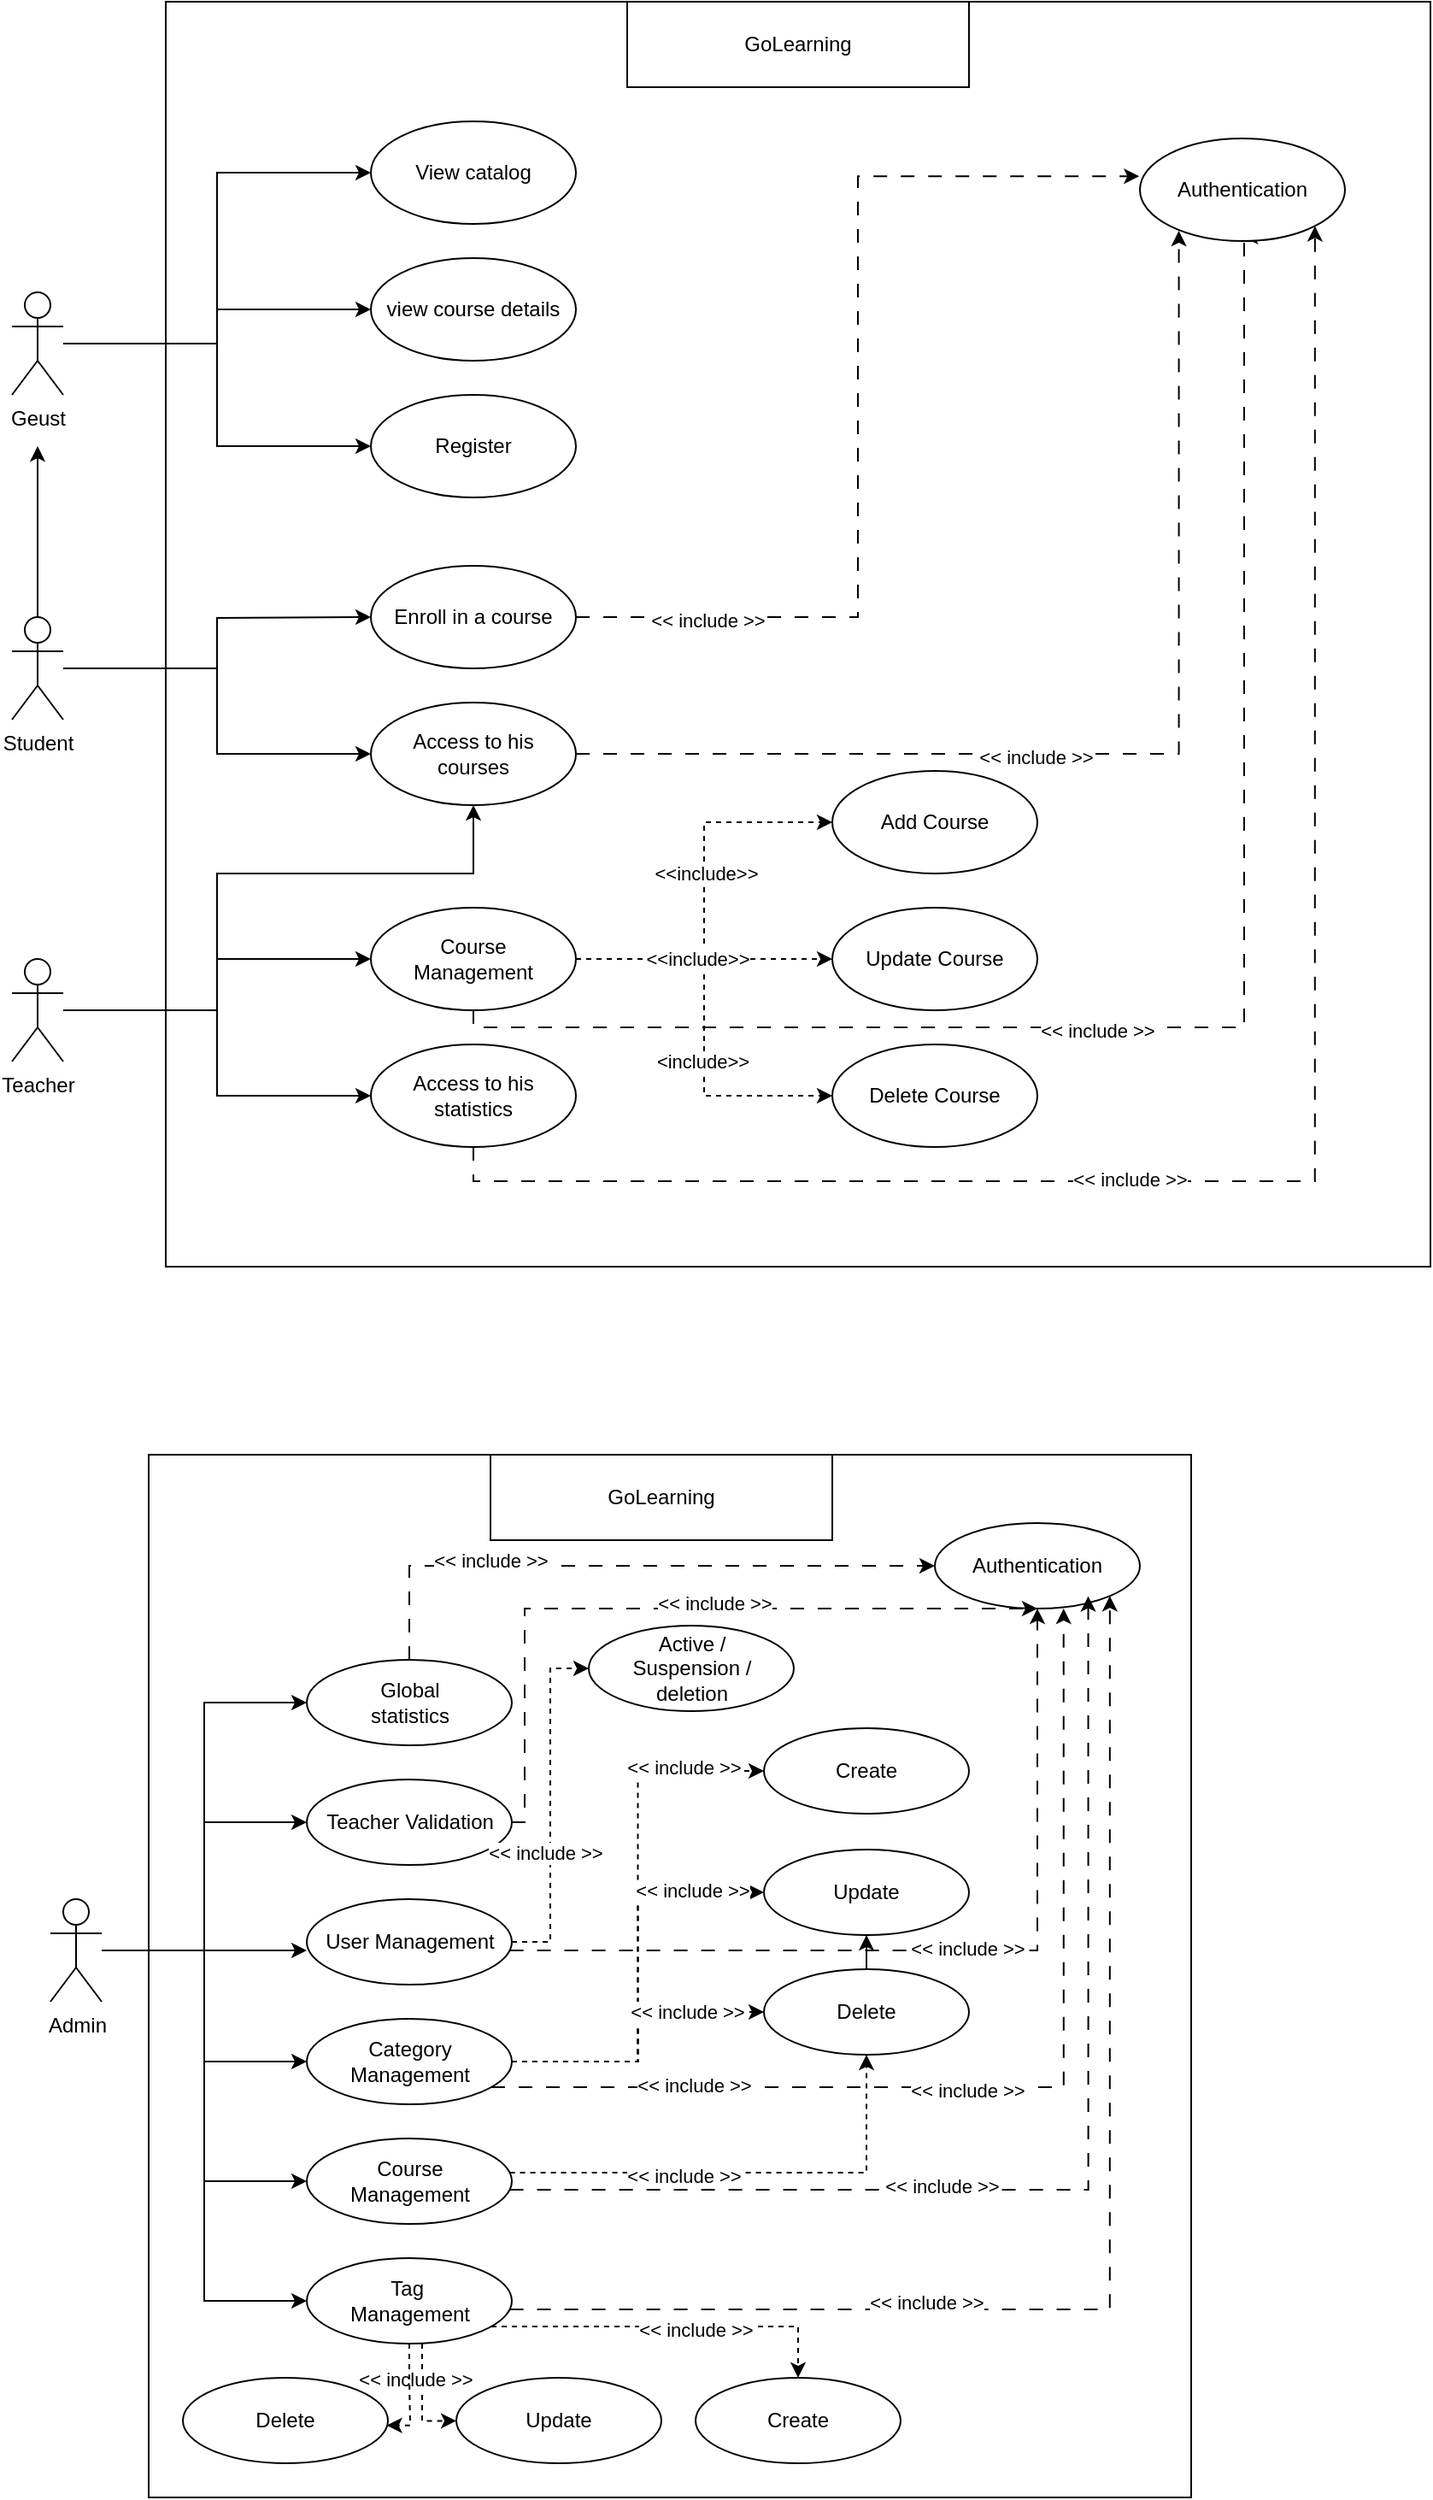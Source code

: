 <mxfile version="26.0.4">
  <diagram name="Page-1" id="ijO3nh55HH9mYvoXjniC">
    <mxGraphModel dx="1956" dy="887" grid="1" gridSize="10" guides="1" tooltips="1" connect="1" arrows="1" fold="1" page="1" pageScale="1" pageWidth="850" pageHeight="1100" math="0" shadow="0">
      <root>
        <mxCell id="0" />
        <mxCell id="1" parent="0" />
        <mxCell id="Zmj4TJ5gTMqtPXpSD-QX-2" value="" style="whiteSpace=wrap;html=1;aspect=fixed;strokeWidth=1;movable=0;resizable=0;rotatable=0;deletable=0;editable=0;locked=1;connectable=0;" parent="1" vertex="1">
          <mxGeometry x="170" y="20" width="740" height="740" as="geometry" />
        </mxCell>
        <mxCell id="Zmj4TJ5gTMqtPXpSD-QX-12" style="edgeStyle=orthogonalEdgeStyle;rounded=0;orthogonalLoop=1;jettySize=auto;html=1;entryX=0;entryY=0.5;entryDx=0;entryDy=0;" parent="1" source="Zmj4TJ5gTMqtPXpSD-QX-3" target="Zmj4TJ5gTMqtPXpSD-QX-10" edge="1">
          <mxGeometry relative="1" as="geometry" />
        </mxCell>
        <mxCell id="Zmj4TJ5gTMqtPXpSD-QX-13" style="edgeStyle=orthogonalEdgeStyle;rounded=0;orthogonalLoop=1;jettySize=auto;html=1;" parent="1" source="Zmj4TJ5gTMqtPXpSD-QX-3" target="Zmj4TJ5gTMqtPXpSD-QX-11" edge="1">
          <mxGeometry relative="1" as="geometry" />
        </mxCell>
        <mxCell id="Zmj4TJ5gTMqtPXpSD-QX-18" style="edgeStyle=orthogonalEdgeStyle;rounded=0;orthogonalLoop=1;jettySize=auto;html=1;entryX=0;entryY=0.5;entryDx=0;entryDy=0;" parent="1" source="Zmj4TJ5gTMqtPXpSD-QX-3" target="Zmj4TJ5gTMqtPXpSD-QX-17" edge="1">
          <mxGeometry relative="1" as="geometry" />
        </mxCell>
        <mxCell id="Zmj4TJ5gTMqtPXpSD-QX-3" value="Geust" style="shape=umlActor;verticalLabelPosition=bottom;verticalAlign=top;html=1;outlineConnect=0;" parent="1" vertex="1">
          <mxGeometry x="80" y="190" width="30" height="60" as="geometry" />
        </mxCell>
        <mxCell id="Zmj4TJ5gTMqtPXpSD-QX-25" style="edgeStyle=orthogonalEdgeStyle;rounded=0;orthogonalLoop=1;jettySize=auto;html=1;" parent="1" source="Zmj4TJ5gTMqtPXpSD-QX-4" edge="1">
          <mxGeometry relative="1" as="geometry">
            <mxPoint x="290" y="380" as="targetPoint" />
          </mxGeometry>
        </mxCell>
        <mxCell id="Zmj4TJ5gTMqtPXpSD-QX-26" style="edgeStyle=orthogonalEdgeStyle;rounded=0;orthogonalLoop=1;jettySize=auto;html=1;entryX=0;entryY=0.5;entryDx=0;entryDy=0;" parent="1" source="Zmj4TJ5gTMqtPXpSD-QX-4" target="Zmj4TJ5gTMqtPXpSD-QX-15" edge="1">
          <mxGeometry relative="1" as="geometry" />
        </mxCell>
        <mxCell id="Zmj4TJ5gTMqtPXpSD-QX-55" style="edgeStyle=orthogonalEdgeStyle;rounded=0;orthogonalLoop=1;jettySize=auto;html=1;" parent="1" source="Zmj4TJ5gTMqtPXpSD-QX-4" edge="1">
          <mxGeometry relative="1" as="geometry">
            <mxPoint x="95" y="280" as="targetPoint" />
          </mxGeometry>
        </mxCell>
        <mxCell id="Zmj4TJ5gTMqtPXpSD-QX-4" value="Student" style="shape=umlActor;verticalLabelPosition=bottom;verticalAlign=top;html=1;outlineConnect=0;" parent="1" vertex="1">
          <mxGeometry x="80" y="380" width="30" height="60" as="geometry" />
        </mxCell>
        <mxCell id="Zmj4TJ5gTMqtPXpSD-QX-23" style="edgeStyle=orthogonalEdgeStyle;rounded=0;orthogonalLoop=1;jettySize=auto;html=1;entryX=0;entryY=0.5;entryDx=0;entryDy=0;" parent="1" source="Zmj4TJ5gTMqtPXpSD-QX-5" target="Zmj4TJ5gTMqtPXpSD-QX-20" edge="1">
          <mxGeometry relative="1" as="geometry" />
        </mxCell>
        <mxCell id="Zmj4TJ5gTMqtPXpSD-QX-24" style="edgeStyle=orthogonalEdgeStyle;rounded=0;orthogonalLoop=1;jettySize=auto;html=1;entryX=0;entryY=0.5;entryDx=0;entryDy=0;" parent="1" source="Zmj4TJ5gTMqtPXpSD-QX-5" target="Zmj4TJ5gTMqtPXpSD-QX-21" edge="1">
          <mxGeometry relative="1" as="geometry" />
        </mxCell>
        <mxCell id="10jIt0kjexPX6TtDOLrQ-1" style="edgeStyle=orthogonalEdgeStyle;rounded=0;orthogonalLoop=1;jettySize=auto;html=1;entryX=0.5;entryY=1;entryDx=0;entryDy=0;" edge="1" parent="1" source="Zmj4TJ5gTMqtPXpSD-QX-5" target="Zmj4TJ5gTMqtPXpSD-QX-15">
          <mxGeometry relative="1" as="geometry">
            <Array as="points">
              <mxPoint x="200" y="610" />
              <mxPoint x="200" y="530" />
              <mxPoint x="350" y="530" />
            </Array>
          </mxGeometry>
        </mxCell>
        <mxCell id="Zmj4TJ5gTMqtPXpSD-QX-5" value="Teacher" style="shape=umlActor;verticalLabelPosition=bottom;verticalAlign=top;html=1;outlineConnect=0;" parent="1" vertex="1">
          <mxGeometry x="80" y="580" width="30" height="60" as="geometry" />
        </mxCell>
        <mxCell id="Zmj4TJ5gTMqtPXpSD-QX-6" value="GoLearning" style="rounded=0;whiteSpace=wrap;html=1;" parent="1" vertex="1">
          <mxGeometry x="440" y="20" width="200" height="50" as="geometry" />
        </mxCell>
        <mxCell id="Zmj4TJ5gTMqtPXpSD-QX-10" value="view course details" style="ellipse;whiteSpace=wrap;html=1;" parent="1" vertex="1">
          <mxGeometry x="290" y="170" width="120" height="60" as="geometry" />
        </mxCell>
        <mxCell id="Zmj4TJ5gTMqtPXpSD-QX-11" value="Register" style="ellipse;whiteSpace=wrap;html=1;" parent="1" vertex="1">
          <mxGeometry x="290" y="250" width="120" height="60" as="geometry" />
        </mxCell>
        <mxCell id="Zmj4TJ5gTMqtPXpSD-QX-14" value="Enroll in a course" style="ellipse;whiteSpace=wrap;html=1;" parent="1" vertex="1">
          <mxGeometry x="290" y="350" width="120" height="60" as="geometry" />
        </mxCell>
        <mxCell id="Zmj4TJ5gTMqtPXpSD-QX-15" value="Access to his&lt;div&gt;courses&lt;/div&gt;" style="ellipse;whiteSpace=wrap;html=1;" parent="1" vertex="1">
          <mxGeometry x="290" y="430" width="120" height="60" as="geometry" />
        </mxCell>
        <mxCell id="Zmj4TJ5gTMqtPXpSD-QX-17" value="View catalog" style="ellipse;whiteSpace=wrap;html=1;" parent="1" vertex="1">
          <mxGeometry x="290" y="90" width="120" height="60" as="geometry" />
        </mxCell>
        <mxCell id="Zmj4TJ5gTMqtPXpSD-QX-31" style="edgeStyle=orthogonalEdgeStyle;rounded=0;orthogonalLoop=1;jettySize=auto;html=1;entryX=0;entryY=0.5;entryDx=0;entryDy=0;dashed=1;" parent="1" source="Zmj4TJ5gTMqtPXpSD-QX-20" target="Zmj4TJ5gTMqtPXpSD-QX-28" edge="1">
          <mxGeometry relative="1" as="geometry" />
        </mxCell>
        <mxCell id="Zmj4TJ5gTMqtPXpSD-QX-37" value="&amp;lt;&amp;lt;include&amp;gt;&amp;gt;" style="edgeLabel;html=1;align=center;verticalAlign=middle;resizable=0;points=[];" parent="Zmj4TJ5gTMqtPXpSD-QX-31" vertex="1" connectable="0">
          <mxGeometry x="-0.023" y="-1" relative="1" as="geometry">
            <mxPoint y="-13" as="offset" />
          </mxGeometry>
        </mxCell>
        <mxCell id="Zmj4TJ5gTMqtPXpSD-QX-35" style="edgeStyle=orthogonalEdgeStyle;rounded=0;orthogonalLoop=1;jettySize=auto;html=1;entryX=0;entryY=0.5;entryDx=0;entryDy=0;dashed=1;" parent="1" source="Zmj4TJ5gTMqtPXpSD-QX-20" target="Zmj4TJ5gTMqtPXpSD-QX-29" edge="1">
          <mxGeometry relative="1" as="geometry" />
        </mxCell>
        <mxCell id="Zmj4TJ5gTMqtPXpSD-QX-36" style="edgeStyle=orthogonalEdgeStyle;rounded=0;orthogonalLoop=1;jettySize=auto;html=1;entryX=0;entryY=0.5;entryDx=0;entryDy=0;dashed=1;" parent="1" source="Zmj4TJ5gTMqtPXpSD-QX-20" target="Zmj4TJ5gTMqtPXpSD-QX-30" edge="1">
          <mxGeometry relative="1" as="geometry" />
        </mxCell>
        <mxCell id="Zmj4TJ5gTMqtPXpSD-QX-38" value="&amp;lt;include&amp;gt;&amp;gt;" style="edgeLabel;html=1;align=center;verticalAlign=middle;resizable=0;points=[];" parent="Zmj4TJ5gTMqtPXpSD-QX-36" vertex="1" connectable="0">
          <mxGeometry x="0.059" y="-1" relative="1" as="geometry">
            <mxPoint y="13" as="offset" />
          </mxGeometry>
        </mxCell>
        <mxCell id="Zmj4TJ5gTMqtPXpSD-QX-39" value="&amp;lt;&amp;lt;include&amp;gt;&amp;gt;" style="edgeLabel;html=1;align=center;verticalAlign=middle;resizable=0;points=[];" parent="Zmj4TJ5gTMqtPXpSD-QX-36" vertex="1" connectable="0">
          <mxGeometry x="-0.553" y="-2" relative="1" as="geometry">
            <mxPoint x="19" y="-2" as="offset" />
          </mxGeometry>
        </mxCell>
        <mxCell id="Zmj4TJ5gTMqtPXpSD-QX-49" style="edgeStyle=orthogonalEdgeStyle;rounded=0;orthogonalLoop=1;jettySize=auto;html=1;dashed=1;dashPattern=8 8;" parent="1" source="Zmj4TJ5gTMqtPXpSD-QX-20" edge="1">
          <mxGeometry relative="1" as="geometry">
            <mxPoint x="800" y="157.63" as="targetPoint" />
            <Array as="points">
              <mxPoint x="350" y="620" />
              <mxPoint x="801" y="620" />
              <mxPoint x="801" y="158" />
            </Array>
          </mxGeometry>
        </mxCell>
        <mxCell id="Zmj4TJ5gTMqtPXpSD-QX-52" value="&amp;lt;&amp;lt; include &amp;gt;&amp;gt;" style="edgeLabel;html=1;align=center;verticalAlign=middle;resizable=0;points=[];" parent="Zmj4TJ5gTMqtPXpSD-QX-49" vertex="1" connectable="0">
          <mxGeometry x="-0.19" y="-2" relative="1" as="geometry">
            <mxPoint as="offset" />
          </mxGeometry>
        </mxCell>
        <mxCell id="Zmj4TJ5gTMqtPXpSD-QX-20" value="Course&lt;div&gt;Management&lt;/div&gt;" style="ellipse;whiteSpace=wrap;html=1;" parent="1" vertex="1">
          <mxGeometry x="290" y="550" width="120" height="60" as="geometry" />
        </mxCell>
        <mxCell id="Zmj4TJ5gTMqtPXpSD-QX-51" style="edgeStyle=orthogonalEdgeStyle;rounded=0;orthogonalLoop=1;jettySize=auto;html=1;entryX=1;entryY=1;entryDx=0;entryDy=0;dashed=1;dashPattern=8 8;" parent="1" source="Zmj4TJ5gTMqtPXpSD-QX-21" target="Zmj4TJ5gTMqtPXpSD-QX-27" edge="1">
          <mxGeometry relative="1" as="geometry">
            <Array as="points">
              <mxPoint x="350" y="710" />
              <mxPoint x="843" y="710" />
            </Array>
          </mxGeometry>
        </mxCell>
        <mxCell id="Zmj4TJ5gTMqtPXpSD-QX-53" value="&amp;lt;&amp;lt; include &amp;gt;&amp;gt;" style="edgeLabel;html=1;align=center;verticalAlign=middle;resizable=0;points=[];" parent="Zmj4TJ5gTMqtPXpSD-QX-51" vertex="1" connectable="0">
          <mxGeometry x="-0.247" y="1" relative="1" as="geometry">
            <mxPoint as="offset" />
          </mxGeometry>
        </mxCell>
        <mxCell id="Zmj4TJ5gTMqtPXpSD-QX-21" value="Access to his&lt;div&gt;statistics&lt;/div&gt;" style="ellipse;whiteSpace=wrap;html=1;" parent="1" vertex="1">
          <mxGeometry x="290" y="630" width="120" height="60" as="geometry" />
        </mxCell>
        <mxCell id="Zmj4TJ5gTMqtPXpSD-QX-27" value="Authentication" style="ellipse;whiteSpace=wrap;html=1;" parent="1" vertex="1">
          <mxGeometry x="740" y="100" width="120" height="60" as="geometry" />
        </mxCell>
        <mxCell id="Zmj4TJ5gTMqtPXpSD-QX-28" value="Add Course" style="ellipse;whiteSpace=wrap;html=1;" parent="1" vertex="1">
          <mxGeometry x="560" y="470" width="120" height="60" as="geometry" />
        </mxCell>
        <mxCell id="Zmj4TJ5gTMqtPXpSD-QX-29" value="Update Course" style="ellipse;whiteSpace=wrap;html=1;" parent="1" vertex="1">
          <mxGeometry x="560" y="550" width="120" height="60" as="geometry" />
        </mxCell>
        <mxCell id="Zmj4TJ5gTMqtPXpSD-QX-30" value="Delete Course" style="ellipse;whiteSpace=wrap;html=1;" parent="1" vertex="1">
          <mxGeometry x="560" y="630" width="120" height="60" as="geometry" />
        </mxCell>
        <mxCell id="Zmj4TJ5gTMqtPXpSD-QX-40" style="edgeStyle=orthogonalEdgeStyle;rounded=0;orthogonalLoop=1;jettySize=auto;html=1;entryX=-0.003;entryY=0.368;entryDx=0;entryDy=0;entryPerimeter=0;dashed=1;dashPattern=8 8;" parent="1" source="Zmj4TJ5gTMqtPXpSD-QX-14" target="Zmj4TJ5gTMqtPXpSD-QX-27" edge="1">
          <mxGeometry relative="1" as="geometry" />
        </mxCell>
        <mxCell id="Zmj4TJ5gTMqtPXpSD-QX-48" value="&amp;lt;&amp;lt; include &amp;gt;&amp;gt;" style="edgeLabel;html=1;align=center;verticalAlign=middle;resizable=0;points=[];" parent="Zmj4TJ5gTMqtPXpSD-QX-40" vertex="1" connectable="0">
          <mxGeometry x="-0.74" y="-2" relative="1" as="geometry">
            <mxPoint as="offset" />
          </mxGeometry>
        </mxCell>
        <mxCell id="Zmj4TJ5gTMqtPXpSD-QX-41" style="edgeStyle=orthogonalEdgeStyle;rounded=0;orthogonalLoop=1;jettySize=auto;html=1;entryX=0.19;entryY=0.901;entryDx=0;entryDy=0;entryPerimeter=0;dashed=1;dashPattern=8 8;" parent="1" source="Zmj4TJ5gTMqtPXpSD-QX-15" target="Zmj4TJ5gTMqtPXpSD-QX-27" edge="1">
          <mxGeometry relative="1" as="geometry" />
        </mxCell>
        <mxCell id="Zmj4TJ5gTMqtPXpSD-QX-47" value="&amp;lt;&amp;lt; include &amp;gt;&amp;gt;" style="edgeLabel;html=1;align=center;verticalAlign=middle;resizable=0;points=[];" parent="Zmj4TJ5gTMqtPXpSD-QX-41" vertex="1" connectable="0">
          <mxGeometry x="-0.185" y="-2" relative="1" as="geometry">
            <mxPoint as="offset" />
          </mxGeometry>
        </mxCell>
        <mxCell id="Zmj4TJ5gTMqtPXpSD-QX-56" value="" style="whiteSpace=wrap;html=1;aspect=fixed;movable=0;resizable=0;rotatable=0;deletable=0;editable=0;locked=1;connectable=0;" parent="1" vertex="1">
          <mxGeometry x="160" y="870" width="610" height="610" as="geometry" />
        </mxCell>
        <mxCell id="Zmj4TJ5gTMqtPXpSD-QX-74" style="edgeStyle=orthogonalEdgeStyle;rounded=0;orthogonalLoop=1;jettySize=auto;html=1;entryX=0;entryY=0.5;entryDx=0;entryDy=0;" parent="1" source="Zmj4TJ5gTMqtPXpSD-QX-57" target="Zmj4TJ5gTMqtPXpSD-QX-67" edge="1">
          <mxGeometry relative="1" as="geometry" />
        </mxCell>
        <mxCell id="Zmj4TJ5gTMqtPXpSD-QX-75" style="edgeStyle=orthogonalEdgeStyle;rounded=0;orthogonalLoop=1;jettySize=auto;html=1;entryX=0;entryY=0.5;entryDx=0;entryDy=0;" parent="1" source="Zmj4TJ5gTMqtPXpSD-QX-57" target="Zmj4TJ5gTMqtPXpSD-QX-62" edge="1">
          <mxGeometry relative="1" as="geometry" />
        </mxCell>
        <mxCell id="Zmj4TJ5gTMqtPXpSD-QX-76" style="edgeStyle=orthogonalEdgeStyle;rounded=0;orthogonalLoop=1;jettySize=auto;html=1;" parent="1" source="Zmj4TJ5gTMqtPXpSD-QX-57" edge="1">
          <mxGeometry relative="1" as="geometry">
            <mxPoint x="252.5" y="1160" as="targetPoint" />
          </mxGeometry>
        </mxCell>
        <mxCell id="Zmj4TJ5gTMqtPXpSD-QX-77" style="edgeStyle=orthogonalEdgeStyle;rounded=0;orthogonalLoop=1;jettySize=auto;html=1;entryX=0;entryY=0.5;entryDx=0;entryDy=0;" parent="1" source="Zmj4TJ5gTMqtPXpSD-QX-57" target="Zmj4TJ5gTMqtPXpSD-QX-64" edge="1">
          <mxGeometry relative="1" as="geometry" />
        </mxCell>
        <mxCell id="Zmj4TJ5gTMqtPXpSD-QX-78" style="edgeStyle=orthogonalEdgeStyle;rounded=0;orthogonalLoop=1;jettySize=auto;html=1;entryX=0;entryY=0.5;entryDx=0;entryDy=0;" parent="1" source="Zmj4TJ5gTMqtPXpSD-QX-57" target="Zmj4TJ5gTMqtPXpSD-QX-65" edge="1">
          <mxGeometry relative="1" as="geometry" />
        </mxCell>
        <mxCell id="Zmj4TJ5gTMqtPXpSD-QX-79" style="edgeStyle=orthogonalEdgeStyle;rounded=0;orthogonalLoop=1;jettySize=auto;html=1;entryX=0;entryY=0.5;entryDx=0;entryDy=0;" parent="1" source="Zmj4TJ5gTMqtPXpSD-QX-57" target="Zmj4TJ5gTMqtPXpSD-QX-66" edge="1">
          <mxGeometry relative="1" as="geometry" />
        </mxCell>
        <mxCell id="Zmj4TJ5gTMqtPXpSD-QX-57" value="Admin" style="shape=umlActor;verticalLabelPosition=bottom;verticalAlign=top;html=1;outlineConnect=0;" parent="1" vertex="1">
          <mxGeometry x="102.5" y="1130" width="30" height="60" as="geometry" />
        </mxCell>
        <mxCell id="Zmj4TJ5gTMqtPXpSD-QX-59" value="GoLearning" style="rounded=0;whiteSpace=wrap;html=1;" parent="1" vertex="1">
          <mxGeometry x="360" y="870" width="200" height="50" as="geometry" />
        </mxCell>
        <mxCell id="Zmj4TJ5gTMqtPXpSD-QX-61" value="Authentication" style="ellipse;whiteSpace=wrap;html=1;" parent="1" vertex="1">
          <mxGeometry x="620" y="910" width="120" height="50" as="geometry" />
        </mxCell>
        <mxCell id="Zmj4TJ5gTMqtPXpSD-QX-91" style="edgeStyle=orthogonalEdgeStyle;rounded=0;orthogonalLoop=1;jettySize=auto;html=1;dashed=1;dashPattern=8 8;" parent="1" source="Zmj4TJ5gTMqtPXpSD-QX-62" target="Zmj4TJ5gTMqtPXpSD-QX-61" edge="1">
          <mxGeometry relative="1" as="geometry">
            <Array as="points">
              <mxPoint x="380" y="1085" />
              <mxPoint x="380" y="960" />
            </Array>
          </mxGeometry>
        </mxCell>
        <mxCell id="Zmj4TJ5gTMqtPXpSD-QX-109" value="&amp;lt;&amp;lt; include &amp;gt;&amp;gt;" style="edgeLabel;html=1;align=center;verticalAlign=middle;resizable=0;points=[];" parent="Zmj4TJ5gTMqtPXpSD-QX-91" vertex="1" connectable="0">
          <mxGeometry x="0.124" y="3" relative="1" as="geometry">
            <mxPoint as="offset" />
          </mxGeometry>
        </mxCell>
        <mxCell id="Zmj4TJ5gTMqtPXpSD-QX-62" value="Teacher Validation" style="ellipse;whiteSpace=wrap;html=1;" parent="1" vertex="1">
          <mxGeometry x="252.5" y="1060" width="120" height="50" as="geometry" />
        </mxCell>
        <mxCell id="Zmj4TJ5gTMqtPXpSD-QX-73" style="edgeStyle=orthogonalEdgeStyle;rounded=0;orthogonalLoop=1;jettySize=auto;html=1;entryX=0;entryY=0.5;entryDx=0;entryDy=0;dashed=1;" parent="1" source="Zmj4TJ5gTMqtPXpSD-QX-63" target="Zmj4TJ5gTMqtPXpSD-QX-68" edge="1">
          <mxGeometry relative="1" as="geometry" />
        </mxCell>
        <mxCell id="Zmj4TJ5gTMqtPXpSD-QX-115" value="&amp;lt;&amp;lt; include &amp;gt;&amp;gt;" style="edgeLabel;html=1;align=center;verticalAlign=middle;resizable=0;points=[];" parent="Zmj4TJ5gTMqtPXpSD-QX-73" vertex="1" connectable="0">
          <mxGeometry x="-0.272" y="3" relative="1" as="geometry">
            <mxPoint as="offset" />
          </mxGeometry>
        </mxCell>
        <mxCell id="Zmj4TJ5gTMqtPXpSD-QX-92" style="edgeStyle=orthogonalEdgeStyle;rounded=0;orthogonalLoop=1;jettySize=auto;html=1;dashed=1;dashPattern=8 8;" parent="1" source="Zmj4TJ5gTMqtPXpSD-QX-63" target="Zmj4TJ5gTMqtPXpSD-QX-61" edge="1">
          <mxGeometry relative="1" as="geometry">
            <Array as="points">
              <mxPoint x="680" y="1160" />
            </Array>
          </mxGeometry>
        </mxCell>
        <mxCell id="Zmj4TJ5gTMqtPXpSD-QX-114" value="&amp;lt;&amp;lt; include &amp;gt;&amp;gt;" style="edgeLabel;html=1;align=center;verticalAlign=middle;resizable=0;points=[];" parent="Zmj4TJ5gTMqtPXpSD-QX-92" vertex="1" connectable="0">
          <mxGeometry x="0.052" y="1" relative="1" as="geometry">
            <mxPoint as="offset" />
          </mxGeometry>
        </mxCell>
        <mxCell id="Zmj4TJ5gTMqtPXpSD-QX-63" value="User Management" style="ellipse;whiteSpace=wrap;html=1;" parent="1" vertex="1">
          <mxGeometry x="252.5" y="1130" width="120" height="50" as="geometry" />
        </mxCell>
        <mxCell id="Zmj4TJ5gTMqtPXpSD-QX-80" style="edgeStyle=orthogonalEdgeStyle;rounded=0;orthogonalLoop=1;jettySize=auto;html=1;entryX=0;entryY=0.5;entryDx=0;entryDy=0;dashed=1;" parent="1" source="Zmj4TJ5gTMqtPXpSD-QX-64" target="Zmj4TJ5gTMqtPXpSD-QX-69" edge="1">
          <mxGeometry relative="1" as="geometry" />
        </mxCell>
        <mxCell id="Zmj4TJ5gTMqtPXpSD-QX-108" value="&amp;lt;&amp;lt; include &amp;gt;&amp;gt;" style="edgeLabel;html=1;align=center;verticalAlign=middle;resizable=0;points=[];" parent="Zmj4TJ5gTMqtPXpSD-QX-80" vertex="1" connectable="0">
          <mxGeometry x="0.704" y="2" relative="1" as="geometry">
            <mxPoint as="offset" />
          </mxGeometry>
        </mxCell>
        <mxCell id="Zmj4TJ5gTMqtPXpSD-QX-81" style="edgeStyle=orthogonalEdgeStyle;rounded=0;orthogonalLoop=1;jettySize=auto;html=1;entryX=0;entryY=0.5;entryDx=0;entryDy=0;dashed=1;" parent="1" source="Zmj4TJ5gTMqtPXpSD-QX-64" target="Zmj4TJ5gTMqtPXpSD-QX-70" edge="1">
          <mxGeometry relative="1" as="geometry" />
        </mxCell>
        <mxCell id="Zmj4TJ5gTMqtPXpSD-QX-107" value="&amp;lt;&amp;lt; include &amp;gt;&amp;gt;" style="edgeLabel;html=1;align=center;verticalAlign=middle;resizable=0;points=[];" parent="Zmj4TJ5gTMqtPXpSD-QX-81" vertex="1" connectable="0">
          <mxGeometry x="0.654" y="1" relative="1" as="geometry">
            <mxPoint as="offset" />
          </mxGeometry>
        </mxCell>
        <mxCell id="Zmj4TJ5gTMqtPXpSD-QX-82" style="edgeStyle=orthogonalEdgeStyle;rounded=0;orthogonalLoop=1;jettySize=auto;html=1;entryX=0;entryY=0.5;entryDx=0;entryDy=0;dashed=1;" parent="1" source="Zmj4TJ5gTMqtPXpSD-QX-64" target="Zmj4TJ5gTMqtPXpSD-QX-71" edge="1">
          <mxGeometry relative="1" as="geometry" />
        </mxCell>
        <mxCell id="Zmj4TJ5gTMqtPXpSD-QX-106" value="&amp;lt;&amp;lt; include &amp;gt;&amp;gt;" style="edgeLabel;html=1;align=center;verticalAlign=middle;resizable=0;points=[];" parent="Zmj4TJ5gTMqtPXpSD-QX-82" vertex="1" connectable="0">
          <mxGeometry x="0.489" relative="1" as="geometry">
            <mxPoint as="offset" />
          </mxGeometry>
        </mxCell>
        <mxCell id="Zmj4TJ5gTMqtPXpSD-QX-64" value="Category Management" style="ellipse;whiteSpace=wrap;html=1;" parent="1" vertex="1">
          <mxGeometry x="252.5" y="1200" width="120" height="50" as="geometry" />
        </mxCell>
        <mxCell id="Zmj4TJ5gTMqtPXpSD-QX-102" style="edgeStyle=orthogonalEdgeStyle;rounded=0;orthogonalLoop=1;jettySize=auto;html=1;entryX=0.5;entryY=1;entryDx=0;entryDy=0;dashed=1;" parent="1" source="Zmj4TJ5gTMqtPXpSD-QX-65" target="Zmj4TJ5gTMqtPXpSD-QX-71" edge="1">
          <mxGeometry relative="1" as="geometry">
            <Array as="points">
              <mxPoint x="580" y="1290" />
            </Array>
          </mxGeometry>
        </mxCell>
        <mxCell id="Zmj4TJ5gTMqtPXpSD-QX-116" value="&amp;lt;&amp;lt; include &amp;gt;&amp;gt;" style="edgeLabel;html=1;align=center;verticalAlign=middle;resizable=0;points=[];" parent="Zmj4TJ5gTMqtPXpSD-QX-102" vertex="1" connectable="0">
          <mxGeometry x="-0.268" y="-2" relative="1" as="geometry">
            <mxPoint as="offset" />
          </mxGeometry>
        </mxCell>
        <mxCell id="Zmj4TJ5gTMqtPXpSD-QX-65" value="Course&lt;div&gt;Management&lt;/div&gt;" style="ellipse;whiteSpace=wrap;html=1;" parent="1" vertex="1">
          <mxGeometry x="252.5" y="1270" width="120" height="50" as="geometry" />
        </mxCell>
        <mxCell id="Zmj4TJ5gTMqtPXpSD-QX-95" style="edgeStyle=orthogonalEdgeStyle;rounded=0;orthogonalLoop=1;jettySize=auto;html=1;entryX=1;entryY=1;entryDx=0;entryDy=0;dashed=1;dashPattern=8 8;" parent="1" source="Zmj4TJ5gTMqtPXpSD-QX-66" target="Zmj4TJ5gTMqtPXpSD-QX-61" edge="1">
          <mxGeometry relative="1" as="geometry">
            <Array as="points">
              <mxPoint x="722" y="1370" />
            </Array>
          </mxGeometry>
        </mxCell>
        <mxCell id="Zmj4TJ5gTMqtPXpSD-QX-111" value="&amp;lt;&amp;lt; include &amp;gt;&amp;gt;" style="edgeLabel;html=1;align=center;verticalAlign=middle;resizable=0;points=[];" parent="Zmj4TJ5gTMqtPXpSD-QX-95" vertex="1" connectable="0">
          <mxGeometry x="-0.368" y="4" relative="1" as="geometry">
            <mxPoint as="offset" />
          </mxGeometry>
        </mxCell>
        <mxCell id="Zmj4TJ5gTMqtPXpSD-QX-99" style="edgeStyle=orthogonalEdgeStyle;rounded=0;orthogonalLoop=1;jettySize=auto;html=1;entryX=0;entryY=0.5;entryDx=0;entryDy=0;dashed=1;" parent="1" edge="1">
          <mxGeometry relative="1" as="geometry">
            <mxPoint x="320" y="1390.004" as="sourcePoint" />
            <mxPoint x="340" y="1435.2" as="targetPoint" />
            <Array as="points">
              <mxPoint x="320" y="1435.2" />
            </Array>
          </mxGeometry>
        </mxCell>
        <mxCell id="Zmj4TJ5gTMqtPXpSD-QX-118" value="&amp;lt;&amp;lt; include &amp;gt;&amp;gt;" style="edgeLabel;html=1;align=center;verticalAlign=middle;resizable=0;points=[];" parent="Zmj4TJ5gTMqtPXpSD-QX-99" vertex="1" connectable="0">
          <mxGeometry x="-0.377" y="-4" relative="1" as="geometry">
            <mxPoint as="offset" />
          </mxGeometry>
        </mxCell>
        <mxCell id="Zmj4TJ5gTMqtPXpSD-QX-101" style="edgeStyle=orthogonalEdgeStyle;rounded=0;orthogonalLoop=1;jettySize=auto;html=1;entryX=0.5;entryY=0;entryDx=0;entryDy=0;dashed=1;" parent="1" source="Zmj4TJ5gTMqtPXpSD-QX-66" target="Zmj4TJ5gTMqtPXpSD-QX-86" edge="1">
          <mxGeometry relative="1" as="geometry">
            <Array as="points">
              <mxPoint x="540" y="1380" />
            </Array>
          </mxGeometry>
        </mxCell>
        <mxCell id="Zmj4TJ5gTMqtPXpSD-QX-117" value="&amp;lt;&amp;lt; include &amp;gt;&amp;gt;" style="edgeLabel;html=1;align=center;verticalAlign=middle;resizable=0;points=[];" parent="Zmj4TJ5gTMqtPXpSD-QX-101" vertex="1" connectable="0">
          <mxGeometry x="0.141" y="-2" relative="1" as="geometry">
            <mxPoint as="offset" />
          </mxGeometry>
        </mxCell>
        <mxCell id="Zmj4TJ5gTMqtPXpSD-QX-66" value="Tag&amp;nbsp;&lt;div&gt;Management&lt;/div&gt;" style="ellipse;whiteSpace=wrap;html=1;" parent="1" vertex="1">
          <mxGeometry x="252.5" y="1340" width="120" height="50" as="geometry" />
        </mxCell>
        <mxCell id="Zmj4TJ5gTMqtPXpSD-QX-90" style="edgeStyle=orthogonalEdgeStyle;rounded=0;orthogonalLoop=1;jettySize=auto;html=1;entryX=0;entryY=0.5;entryDx=0;entryDy=0;dashed=1;dashPattern=8 8;" parent="1" source="Zmj4TJ5gTMqtPXpSD-QX-67" target="Zmj4TJ5gTMqtPXpSD-QX-61" edge="1">
          <mxGeometry relative="1" as="geometry">
            <Array as="points">
              <mxPoint x="313" y="935" />
            </Array>
          </mxGeometry>
        </mxCell>
        <mxCell id="Zmj4TJ5gTMqtPXpSD-QX-110" value="&amp;lt;&amp;lt; include &amp;gt;&amp;gt;" style="edgeLabel;html=1;align=center;verticalAlign=middle;resizable=0;points=[];" parent="Zmj4TJ5gTMqtPXpSD-QX-90" vertex="1" connectable="0">
          <mxGeometry x="-0.438" y="3" relative="1" as="geometry">
            <mxPoint as="offset" />
          </mxGeometry>
        </mxCell>
        <mxCell id="Zmj4TJ5gTMqtPXpSD-QX-67" value="Global&lt;div&gt;statistics&lt;/div&gt;" style="ellipse;whiteSpace=wrap;html=1;" parent="1" vertex="1">
          <mxGeometry x="252.5" y="990" width="120" height="50" as="geometry" />
        </mxCell>
        <mxCell id="Zmj4TJ5gTMqtPXpSD-QX-68" value="Active /&lt;div&gt;Suspension /&lt;/div&gt;&lt;div&gt;deletion&lt;/div&gt;" style="ellipse;whiteSpace=wrap;html=1;" parent="1" vertex="1">
          <mxGeometry x="417.5" y="970" width="120" height="50" as="geometry" />
        </mxCell>
        <mxCell id="Zmj4TJ5gTMqtPXpSD-QX-69" value="Create" style="ellipse;whiteSpace=wrap;html=1;" parent="1" vertex="1">
          <mxGeometry x="520" y="1030" width="120" height="50" as="geometry" />
        </mxCell>
        <mxCell id="Zmj4TJ5gTMqtPXpSD-QX-70" value="Update" style="ellipse;whiteSpace=wrap;html=1;" parent="1" vertex="1">
          <mxGeometry x="520" y="1101" width="120" height="50" as="geometry" />
        </mxCell>
        <mxCell id="Zmj4TJ5gTMqtPXpSD-QX-105" value="" style="edgeStyle=orthogonalEdgeStyle;rounded=0;orthogonalLoop=1;jettySize=auto;html=1;" parent="1" source="Zmj4TJ5gTMqtPXpSD-QX-71" target="Zmj4TJ5gTMqtPXpSD-QX-70" edge="1">
          <mxGeometry relative="1" as="geometry" />
        </mxCell>
        <mxCell id="Zmj4TJ5gTMqtPXpSD-QX-71" value="Delete" style="ellipse;whiteSpace=wrap;html=1;" parent="1" vertex="1">
          <mxGeometry x="520" y="1171" width="120" height="50" as="geometry" />
        </mxCell>
        <mxCell id="Zmj4TJ5gTMqtPXpSD-QX-86" value="Create" style="ellipse;whiteSpace=wrap;html=1;" parent="1" vertex="1">
          <mxGeometry x="480" y="1410" width="120" height="50" as="geometry" />
        </mxCell>
        <mxCell id="Zmj4TJ5gTMqtPXpSD-QX-87" value="Update" style="ellipse;whiteSpace=wrap;html=1;" parent="1" vertex="1">
          <mxGeometry x="340" y="1410" width="120" height="50" as="geometry" />
        </mxCell>
        <mxCell id="Zmj4TJ5gTMqtPXpSD-QX-88" value="Delete" style="ellipse;whiteSpace=wrap;html=1;" parent="1" vertex="1">
          <mxGeometry x="180" y="1410" width="120" height="50" as="geometry" />
        </mxCell>
        <mxCell id="Zmj4TJ5gTMqtPXpSD-QX-93" style="edgeStyle=orthogonalEdgeStyle;rounded=0;orthogonalLoop=1;jettySize=auto;html=1;entryX=0.628;entryY=1;entryDx=0;entryDy=0;entryPerimeter=0;dashed=1;dashPattern=8 8;" parent="1" source="Zmj4TJ5gTMqtPXpSD-QX-64" target="Zmj4TJ5gTMqtPXpSD-QX-61" edge="1">
          <mxGeometry relative="1" as="geometry">
            <Array as="points">
              <mxPoint x="695" y="1240" />
            </Array>
          </mxGeometry>
        </mxCell>
        <mxCell id="Zmj4TJ5gTMqtPXpSD-QX-103" value="&amp;lt;&amp;lt; include &amp;gt;&amp;gt;" style="edgeLabel;html=1;align=center;verticalAlign=middle;resizable=0;points=[];" parent="Zmj4TJ5gTMqtPXpSD-QX-93" vertex="1" connectable="0">
          <mxGeometry x="-0.614" y="1" relative="1" as="geometry">
            <mxPoint as="offset" />
          </mxGeometry>
        </mxCell>
        <mxCell id="Zmj4TJ5gTMqtPXpSD-QX-113" value="&amp;lt;&amp;lt; include &amp;gt;&amp;gt;" style="edgeLabel;html=1;align=center;verticalAlign=middle;resizable=0;points=[];" parent="Zmj4TJ5gTMqtPXpSD-QX-93" vertex="1" connectable="0">
          <mxGeometry x="-0.095" y="-2" relative="1" as="geometry">
            <mxPoint as="offset" />
          </mxGeometry>
        </mxCell>
        <mxCell id="Zmj4TJ5gTMqtPXpSD-QX-94" style="edgeStyle=orthogonalEdgeStyle;rounded=0;orthogonalLoop=1;jettySize=auto;html=1;entryX=0.748;entryY=0.856;entryDx=0;entryDy=0;entryPerimeter=0;dashed=1;dashPattern=8 8;" parent="1" source="Zmj4TJ5gTMqtPXpSD-QX-65" target="Zmj4TJ5gTMqtPXpSD-QX-61" edge="1">
          <mxGeometry relative="1" as="geometry">
            <Array as="points">
              <mxPoint x="710" y="1300" />
            </Array>
          </mxGeometry>
        </mxCell>
        <mxCell id="Zmj4TJ5gTMqtPXpSD-QX-112" value="&amp;lt;&amp;lt; include &amp;gt;&amp;gt;" style="edgeLabel;html=1;align=center;verticalAlign=middle;resizable=0;points=[];" parent="Zmj4TJ5gTMqtPXpSD-QX-94" vertex="1" connectable="0">
          <mxGeometry x="-0.263" y="2" relative="1" as="geometry">
            <mxPoint as="offset" />
          </mxGeometry>
        </mxCell>
        <mxCell id="Zmj4TJ5gTMqtPXpSD-QX-100" style="edgeStyle=orthogonalEdgeStyle;rounded=0;orthogonalLoop=1;jettySize=auto;html=1;entryX=0.994;entryY=0.557;entryDx=0;entryDy=0;entryPerimeter=0;dashed=1;" parent="1" source="Zmj4TJ5gTMqtPXpSD-QX-66" target="Zmj4TJ5gTMqtPXpSD-QX-88" edge="1">
          <mxGeometry relative="1" as="geometry">
            <Array as="points">
              <mxPoint x="313" y="1410" />
              <mxPoint x="313" y="1410" />
              <mxPoint x="313" y="1438" />
            </Array>
          </mxGeometry>
        </mxCell>
      </root>
    </mxGraphModel>
  </diagram>
</mxfile>
